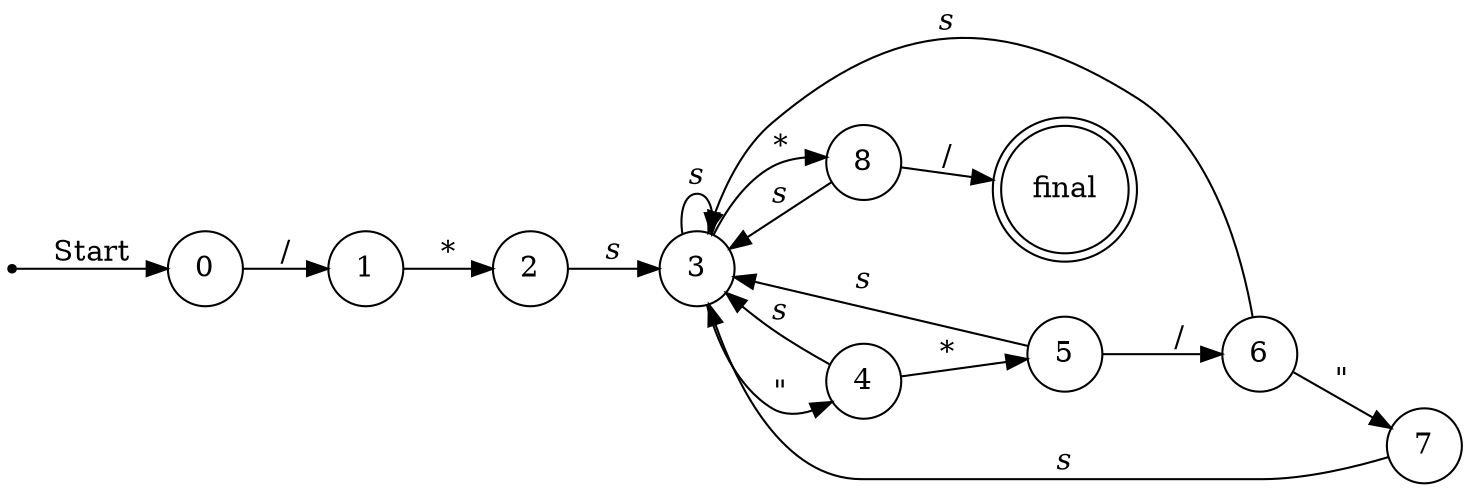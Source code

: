 digraph c3_3_5
{
	rankdir = LR;
	node [shape = point] hidden;
	node [shape = doublecircle] final;
	node [shape = circle];
	
	hidden -> 0 [label = "Start"];
	
	0 -> 1 [label = "/"];
	1 -> 2 [label = "*"];
	2 -> 3 [label = <<I>s</I>>];
	3 -> 3 [label = <<I>s</I>>];
	3 -> 4 [label = "\""];
	4 -> 3 [label = <<I>s</I>>];
	4 -> 5 [label = "*"];
	5 -> 3 [label = <<I>s</I>>];
	5 -> 6 [label = "/"];
	6 -> 3 [label = <<I>s</I>>];
	6 -> 7 [label = "\""];
	7 -> 3 [label = <<I>s</I>>];
	3 -> 8 [label = "*"];
	8 -> 3 [label = <<I>s</I>>];
	8 -> final [label = "/"];
}
